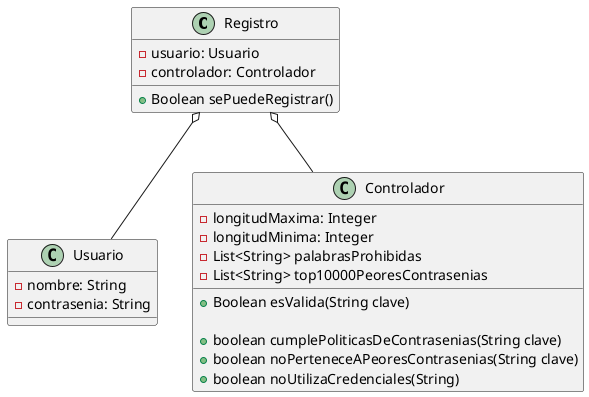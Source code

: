 @startuml

class Registro {
   -usuario: Usuario
   -controlador: Controlador

   +Boolean sePuedeRegistrar()
}

class Usuario {
   -nombre: String
   -contrasenia: String
}

class Controlador {
    -longitudMaxima: Integer
    -longitudMinima: Integer
    -List<String> palabrasProhibidas
    -List<String> top10000PeoresContrasenias

    +Boolean esValida(String clave)

    +boolean cumplePoliticasDeContrasenias(String clave)
    +boolean noPerteneceAPeoresContrasenias(String clave)
    +boolean noUtilizaCredenciales(String)
}

Registro o-- Usuario
Registro o-- Controlador

@enduml

